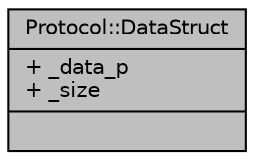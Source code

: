 digraph "Protocol::DataStruct"
{
 // INTERACTIVE_SVG=YES
 // LATEX_PDF_SIZE
  edge [fontname="Helvetica",fontsize="10",labelfontname="Helvetica",labelfontsize="10"];
  node [fontname="Helvetica",fontsize="10",shape=record];
  Node1 [label="{Protocol::DataStruct\n|+ _data_p\l+ _size\l|}",height=0.2,width=0.4,color="black", fillcolor="grey75", style="filled", fontcolor="black",tooltip="struct that we may or may not use to pass around information"];
}
